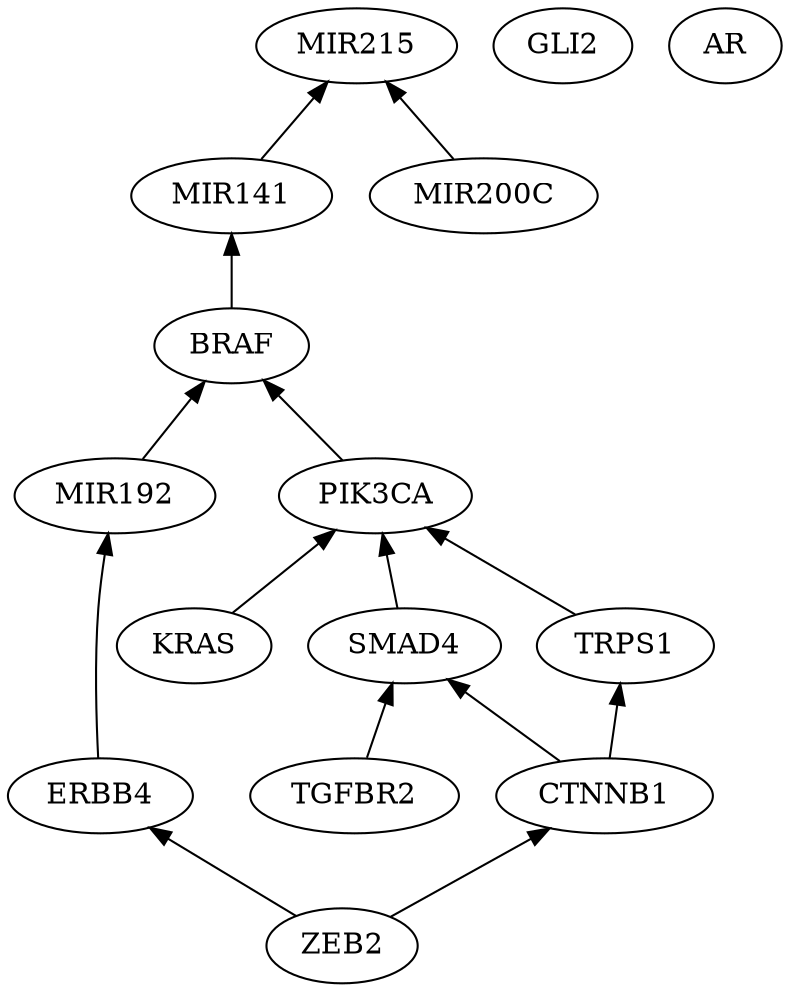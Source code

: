 digraph G {
 "MIR215" ;
 "MIR141" ;
 "MIR200C" ;
 "BRAF" ;
 "MIR192" ;
 "PIK3CA" ;
 "KRAS" ;
 "SMAD4" ;
 "TGFBR2" ;
 "ERBB4" ;
 "TRPS1" ;
 "CTNNB1" ;
 "ZEB2" ;
 "GLI2" ;
 "AR" ;
 edge [dir=back] "MIR215" -> "MIR141" ;
 edge [dir=back] "MIR215" -> "MIR200C" ;
 edge [dir=back] "MIR141" -> "BRAF" ;
 edge [dir=back] "BRAF" -> "MIR192" ;
 edge [dir=back] "BRAF" -> "PIK3CA" ;
 edge [dir=back] "PIK3CA" -> "KRAS" ;
 edge [dir=back] "PIK3CA" -> "SMAD4" ;
 edge [dir=back] "SMAD4" -> "TGFBR2" ;
 edge [dir=back] "MIR192" -> "ERBB4" ;
 edge [dir=back] "PIK3CA" -> "TRPS1" ;
 edge [dir=back] "SMAD4" -> "CTNNB1" ;
 edge [dir=back] "TRPS1" -> "CTNNB1" ;
 edge [dir=back] "ERBB4" -> "ZEB2" ;
 edge [dir=back] "CTNNB1" -> "ZEB2" ;
}
